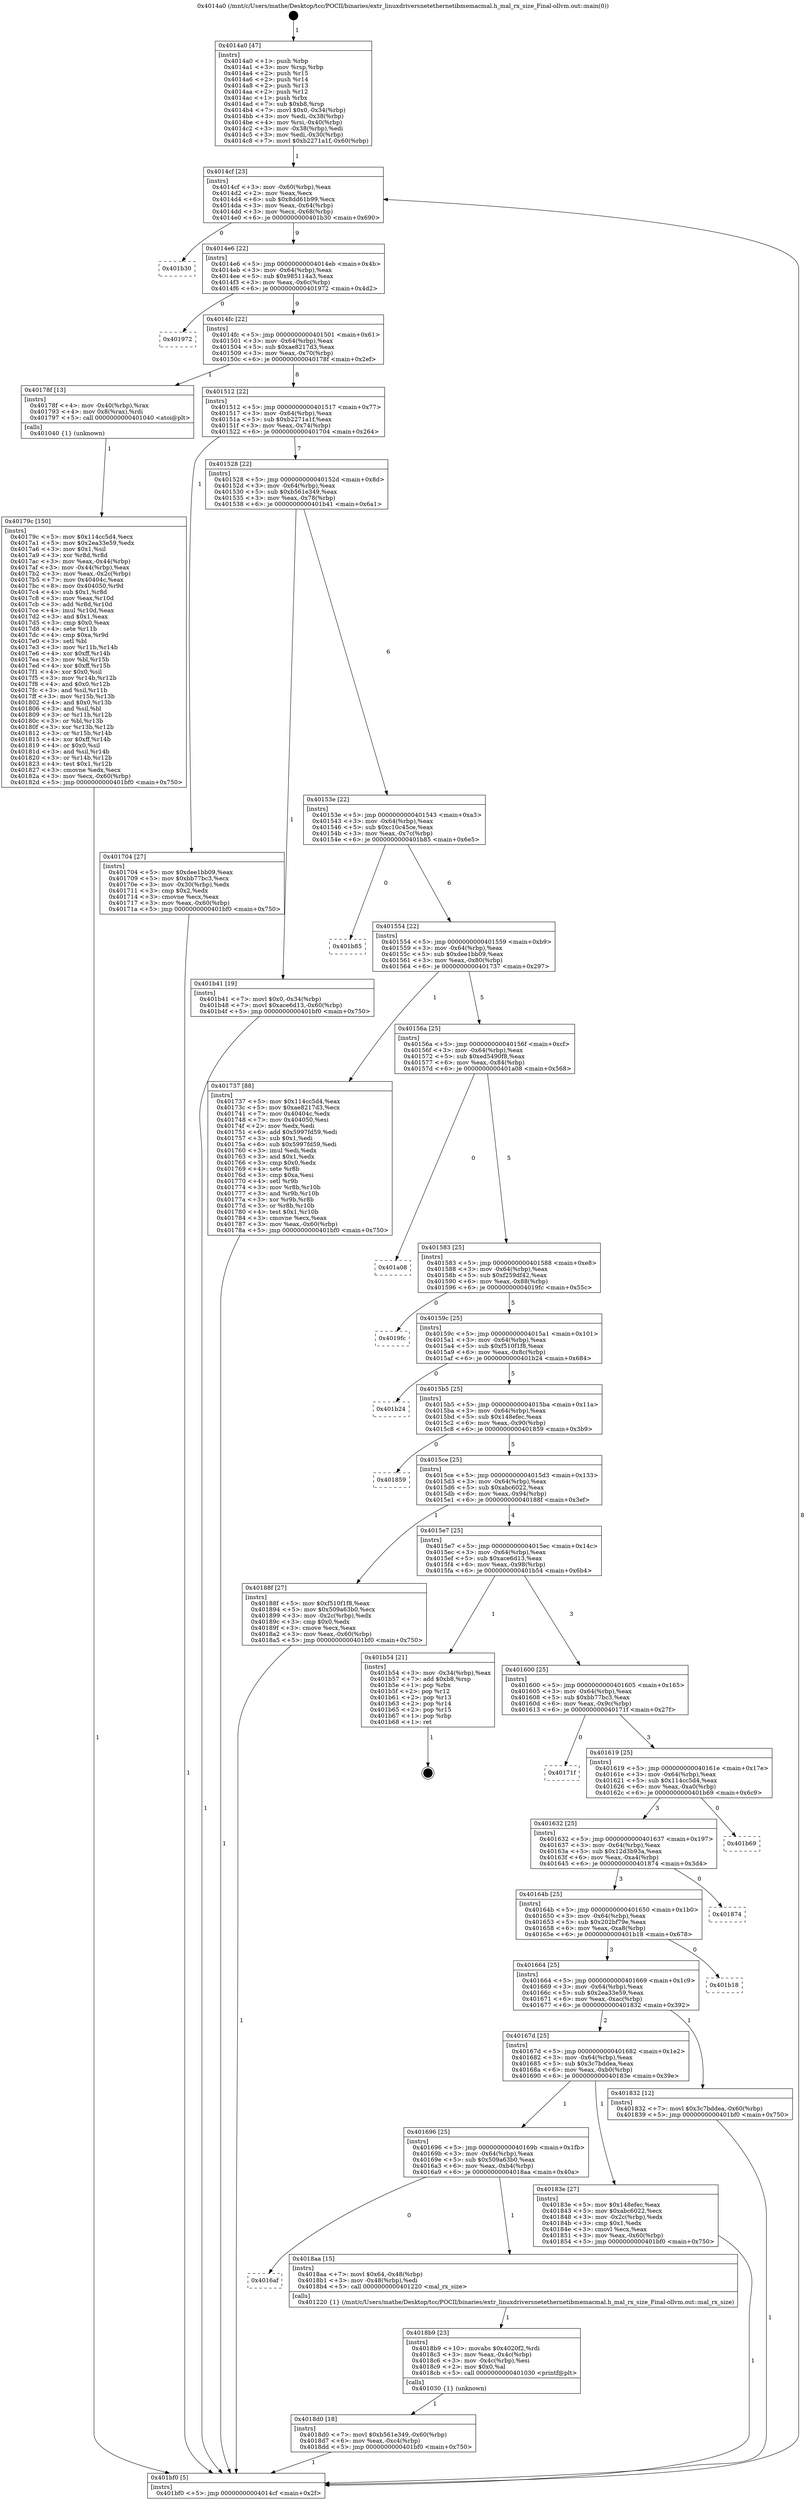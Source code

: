 digraph "0x4014a0" {
  label = "0x4014a0 (/mnt/c/Users/mathe/Desktop/tcc/POCII/binaries/extr_linuxdriversnetethernetibmemacmal.h_mal_rx_size_Final-ollvm.out::main(0))"
  labelloc = "t"
  node[shape=record]

  Entry [label="",width=0.3,height=0.3,shape=circle,fillcolor=black,style=filled]
  "0x4014cf" [label="{
     0x4014cf [23]\l
     | [instrs]\l
     &nbsp;&nbsp;0x4014cf \<+3\>: mov -0x60(%rbp),%eax\l
     &nbsp;&nbsp;0x4014d2 \<+2\>: mov %eax,%ecx\l
     &nbsp;&nbsp;0x4014d4 \<+6\>: sub $0x8dd61b99,%ecx\l
     &nbsp;&nbsp;0x4014da \<+3\>: mov %eax,-0x64(%rbp)\l
     &nbsp;&nbsp;0x4014dd \<+3\>: mov %ecx,-0x68(%rbp)\l
     &nbsp;&nbsp;0x4014e0 \<+6\>: je 0000000000401b30 \<main+0x690\>\l
  }"]
  "0x401b30" [label="{
     0x401b30\l
  }", style=dashed]
  "0x4014e6" [label="{
     0x4014e6 [22]\l
     | [instrs]\l
     &nbsp;&nbsp;0x4014e6 \<+5\>: jmp 00000000004014eb \<main+0x4b\>\l
     &nbsp;&nbsp;0x4014eb \<+3\>: mov -0x64(%rbp),%eax\l
     &nbsp;&nbsp;0x4014ee \<+5\>: sub $0x985114a3,%eax\l
     &nbsp;&nbsp;0x4014f3 \<+3\>: mov %eax,-0x6c(%rbp)\l
     &nbsp;&nbsp;0x4014f6 \<+6\>: je 0000000000401972 \<main+0x4d2\>\l
  }"]
  Exit [label="",width=0.3,height=0.3,shape=circle,fillcolor=black,style=filled,peripheries=2]
  "0x401972" [label="{
     0x401972\l
  }", style=dashed]
  "0x4014fc" [label="{
     0x4014fc [22]\l
     | [instrs]\l
     &nbsp;&nbsp;0x4014fc \<+5\>: jmp 0000000000401501 \<main+0x61\>\l
     &nbsp;&nbsp;0x401501 \<+3\>: mov -0x64(%rbp),%eax\l
     &nbsp;&nbsp;0x401504 \<+5\>: sub $0xae8217d3,%eax\l
     &nbsp;&nbsp;0x401509 \<+3\>: mov %eax,-0x70(%rbp)\l
     &nbsp;&nbsp;0x40150c \<+6\>: je 000000000040178f \<main+0x2ef\>\l
  }"]
  "0x4018d0" [label="{
     0x4018d0 [18]\l
     | [instrs]\l
     &nbsp;&nbsp;0x4018d0 \<+7\>: movl $0xb561e349,-0x60(%rbp)\l
     &nbsp;&nbsp;0x4018d7 \<+6\>: mov %eax,-0xc4(%rbp)\l
     &nbsp;&nbsp;0x4018dd \<+5\>: jmp 0000000000401bf0 \<main+0x750\>\l
  }"]
  "0x40178f" [label="{
     0x40178f [13]\l
     | [instrs]\l
     &nbsp;&nbsp;0x40178f \<+4\>: mov -0x40(%rbp),%rax\l
     &nbsp;&nbsp;0x401793 \<+4\>: mov 0x8(%rax),%rdi\l
     &nbsp;&nbsp;0x401797 \<+5\>: call 0000000000401040 \<atoi@plt\>\l
     | [calls]\l
     &nbsp;&nbsp;0x401040 \{1\} (unknown)\l
  }"]
  "0x401512" [label="{
     0x401512 [22]\l
     | [instrs]\l
     &nbsp;&nbsp;0x401512 \<+5\>: jmp 0000000000401517 \<main+0x77\>\l
     &nbsp;&nbsp;0x401517 \<+3\>: mov -0x64(%rbp),%eax\l
     &nbsp;&nbsp;0x40151a \<+5\>: sub $0xb2271a1f,%eax\l
     &nbsp;&nbsp;0x40151f \<+3\>: mov %eax,-0x74(%rbp)\l
     &nbsp;&nbsp;0x401522 \<+6\>: je 0000000000401704 \<main+0x264\>\l
  }"]
  "0x4018b9" [label="{
     0x4018b9 [23]\l
     | [instrs]\l
     &nbsp;&nbsp;0x4018b9 \<+10\>: movabs $0x4020f2,%rdi\l
     &nbsp;&nbsp;0x4018c3 \<+3\>: mov %eax,-0x4c(%rbp)\l
     &nbsp;&nbsp;0x4018c6 \<+3\>: mov -0x4c(%rbp),%esi\l
     &nbsp;&nbsp;0x4018c9 \<+2\>: mov $0x0,%al\l
     &nbsp;&nbsp;0x4018cb \<+5\>: call 0000000000401030 \<printf@plt\>\l
     | [calls]\l
     &nbsp;&nbsp;0x401030 \{1\} (unknown)\l
  }"]
  "0x401704" [label="{
     0x401704 [27]\l
     | [instrs]\l
     &nbsp;&nbsp;0x401704 \<+5\>: mov $0xdee1bb09,%eax\l
     &nbsp;&nbsp;0x401709 \<+5\>: mov $0xbb77bc3,%ecx\l
     &nbsp;&nbsp;0x40170e \<+3\>: mov -0x30(%rbp),%edx\l
     &nbsp;&nbsp;0x401711 \<+3\>: cmp $0x2,%edx\l
     &nbsp;&nbsp;0x401714 \<+3\>: cmovne %ecx,%eax\l
     &nbsp;&nbsp;0x401717 \<+3\>: mov %eax,-0x60(%rbp)\l
     &nbsp;&nbsp;0x40171a \<+5\>: jmp 0000000000401bf0 \<main+0x750\>\l
  }"]
  "0x401528" [label="{
     0x401528 [22]\l
     | [instrs]\l
     &nbsp;&nbsp;0x401528 \<+5\>: jmp 000000000040152d \<main+0x8d\>\l
     &nbsp;&nbsp;0x40152d \<+3\>: mov -0x64(%rbp),%eax\l
     &nbsp;&nbsp;0x401530 \<+5\>: sub $0xb561e349,%eax\l
     &nbsp;&nbsp;0x401535 \<+3\>: mov %eax,-0x78(%rbp)\l
     &nbsp;&nbsp;0x401538 \<+6\>: je 0000000000401b41 \<main+0x6a1\>\l
  }"]
  "0x401bf0" [label="{
     0x401bf0 [5]\l
     | [instrs]\l
     &nbsp;&nbsp;0x401bf0 \<+5\>: jmp 00000000004014cf \<main+0x2f\>\l
  }"]
  "0x4014a0" [label="{
     0x4014a0 [47]\l
     | [instrs]\l
     &nbsp;&nbsp;0x4014a0 \<+1\>: push %rbp\l
     &nbsp;&nbsp;0x4014a1 \<+3\>: mov %rsp,%rbp\l
     &nbsp;&nbsp;0x4014a4 \<+2\>: push %r15\l
     &nbsp;&nbsp;0x4014a6 \<+2\>: push %r14\l
     &nbsp;&nbsp;0x4014a8 \<+2\>: push %r13\l
     &nbsp;&nbsp;0x4014aa \<+2\>: push %r12\l
     &nbsp;&nbsp;0x4014ac \<+1\>: push %rbx\l
     &nbsp;&nbsp;0x4014ad \<+7\>: sub $0xb8,%rsp\l
     &nbsp;&nbsp;0x4014b4 \<+7\>: movl $0x0,-0x34(%rbp)\l
     &nbsp;&nbsp;0x4014bb \<+3\>: mov %edi,-0x38(%rbp)\l
     &nbsp;&nbsp;0x4014be \<+4\>: mov %rsi,-0x40(%rbp)\l
     &nbsp;&nbsp;0x4014c2 \<+3\>: mov -0x38(%rbp),%edi\l
     &nbsp;&nbsp;0x4014c5 \<+3\>: mov %edi,-0x30(%rbp)\l
     &nbsp;&nbsp;0x4014c8 \<+7\>: movl $0xb2271a1f,-0x60(%rbp)\l
  }"]
  "0x4016af" [label="{
     0x4016af\l
  }", style=dashed]
  "0x401b41" [label="{
     0x401b41 [19]\l
     | [instrs]\l
     &nbsp;&nbsp;0x401b41 \<+7\>: movl $0x0,-0x34(%rbp)\l
     &nbsp;&nbsp;0x401b48 \<+7\>: movl $0xace6d13,-0x60(%rbp)\l
     &nbsp;&nbsp;0x401b4f \<+5\>: jmp 0000000000401bf0 \<main+0x750\>\l
  }"]
  "0x40153e" [label="{
     0x40153e [22]\l
     | [instrs]\l
     &nbsp;&nbsp;0x40153e \<+5\>: jmp 0000000000401543 \<main+0xa3\>\l
     &nbsp;&nbsp;0x401543 \<+3\>: mov -0x64(%rbp),%eax\l
     &nbsp;&nbsp;0x401546 \<+5\>: sub $0xc10c45ce,%eax\l
     &nbsp;&nbsp;0x40154b \<+3\>: mov %eax,-0x7c(%rbp)\l
     &nbsp;&nbsp;0x40154e \<+6\>: je 0000000000401b85 \<main+0x6e5\>\l
  }"]
  "0x4018aa" [label="{
     0x4018aa [15]\l
     | [instrs]\l
     &nbsp;&nbsp;0x4018aa \<+7\>: movl $0x64,-0x48(%rbp)\l
     &nbsp;&nbsp;0x4018b1 \<+3\>: mov -0x48(%rbp),%edi\l
     &nbsp;&nbsp;0x4018b4 \<+5\>: call 0000000000401220 \<mal_rx_size\>\l
     | [calls]\l
     &nbsp;&nbsp;0x401220 \{1\} (/mnt/c/Users/mathe/Desktop/tcc/POCII/binaries/extr_linuxdriversnetethernetibmemacmal.h_mal_rx_size_Final-ollvm.out::mal_rx_size)\l
  }"]
  "0x401b85" [label="{
     0x401b85\l
  }", style=dashed]
  "0x401554" [label="{
     0x401554 [22]\l
     | [instrs]\l
     &nbsp;&nbsp;0x401554 \<+5\>: jmp 0000000000401559 \<main+0xb9\>\l
     &nbsp;&nbsp;0x401559 \<+3\>: mov -0x64(%rbp),%eax\l
     &nbsp;&nbsp;0x40155c \<+5\>: sub $0xdee1bb09,%eax\l
     &nbsp;&nbsp;0x401561 \<+3\>: mov %eax,-0x80(%rbp)\l
     &nbsp;&nbsp;0x401564 \<+6\>: je 0000000000401737 \<main+0x297\>\l
  }"]
  "0x401696" [label="{
     0x401696 [25]\l
     | [instrs]\l
     &nbsp;&nbsp;0x401696 \<+5\>: jmp 000000000040169b \<main+0x1fb\>\l
     &nbsp;&nbsp;0x40169b \<+3\>: mov -0x64(%rbp),%eax\l
     &nbsp;&nbsp;0x40169e \<+5\>: sub $0x509a63b0,%eax\l
     &nbsp;&nbsp;0x4016a3 \<+6\>: mov %eax,-0xb4(%rbp)\l
     &nbsp;&nbsp;0x4016a9 \<+6\>: je 00000000004018aa \<main+0x40a\>\l
  }"]
  "0x401737" [label="{
     0x401737 [88]\l
     | [instrs]\l
     &nbsp;&nbsp;0x401737 \<+5\>: mov $0x114cc5d4,%eax\l
     &nbsp;&nbsp;0x40173c \<+5\>: mov $0xae8217d3,%ecx\l
     &nbsp;&nbsp;0x401741 \<+7\>: mov 0x40404c,%edx\l
     &nbsp;&nbsp;0x401748 \<+7\>: mov 0x404050,%esi\l
     &nbsp;&nbsp;0x40174f \<+2\>: mov %edx,%edi\l
     &nbsp;&nbsp;0x401751 \<+6\>: add $0x5997fd59,%edi\l
     &nbsp;&nbsp;0x401757 \<+3\>: sub $0x1,%edi\l
     &nbsp;&nbsp;0x40175a \<+6\>: sub $0x5997fd59,%edi\l
     &nbsp;&nbsp;0x401760 \<+3\>: imul %edi,%edx\l
     &nbsp;&nbsp;0x401763 \<+3\>: and $0x1,%edx\l
     &nbsp;&nbsp;0x401766 \<+3\>: cmp $0x0,%edx\l
     &nbsp;&nbsp;0x401769 \<+4\>: sete %r8b\l
     &nbsp;&nbsp;0x40176d \<+3\>: cmp $0xa,%esi\l
     &nbsp;&nbsp;0x401770 \<+4\>: setl %r9b\l
     &nbsp;&nbsp;0x401774 \<+3\>: mov %r8b,%r10b\l
     &nbsp;&nbsp;0x401777 \<+3\>: and %r9b,%r10b\l
     &nbsp;&nbsp;0x40177a \<+3\>: xor %r9b,%r8b\l
     &nbsp;&nbsp;0x40177d \<+3\>: or %r8b,%r10b\l
     &nbsp;&nbsp;0x401780 \<+4\>: test $0x1,%r10b\l
     &nbsp;&nbsp;0x401784 \<+3\>: cmovne %ecx,%eax\l
     &nbsp;&nbsp;0x401787 \<+3\>: mov %eax,-0x60(%rbp)\l
     &nbsp;&nbsp;0x40178a \<+5\>: jmp 0000000000401bf0 \<main+0x750\>\l
  }"]
  "0x40156a" [label="{
     0x40156a [25]\l
     | [instrs]\l
     &nbsp;&nbsp;0x40156a \<+5\>: jmp 000000000040156f \<main+0xcf\>\l
     &nbsp;&nbsp;0x40156f \<+3\>: mov -0x64(%rbp),%eax\l
     &nbsp;&nbsp;0x401572 \<+5\>: sub $0xed5490f8,%eax\l
     &nbsp;&nbsp;0x401577 \<+6\>: mov %eax,-0x84(%rbp)\l
     &nbsp;&nbsp;0x40157d \<+6\>: je 0000000000401a08 \<main+0x568\>\l
  }"]
  "0x40179c" [label="{
     0x40179c [150]\l
     | [instrs]\l
     &nbsp;&nbsp;0x40179c \<+5\>: mov $0x114cc5d4,%ecx\l
     &nbsp;&nbsp;0x4017a1 \<+5\>: mov $0x2ea33e59,%edx\l
     &nbsp;&nbsp;0x4017a6 \<+3\>: mov $0x1,%sil\l
     &nbsp;&nbsp;0x4017a9 \<+3\>: xor %r8d,%r8d\l
     &nbsp;&nbsp;0x4017ac \<+3\>: mov %eax,-0x44(%rbp)\l
     &nbsp;&nbsp;0x4017af \<+3\>: mov -0x44(%rbp),%eax\l
     &nbsp;&nbsp;0x4017b2 \<+3\>: mov %eax,-0x2c(%rbp)\l
     &nbsp;&nbsp;0x4017b5 \<+7\>: mov 0x40404c,%eax\l
     &nbsp;&nbsp;0x4017bc \<+8\>: mov 0x404050,%r9d\l
     &nbsp;&nbsp;0x4017c4 \<+4\>: sub $0x1,%r8d\l
     &nbsp;&nbsp;0x4017c8 \<+3\>: mov %eax,%r10d\l
     &nbsp;&nbsp;0x4017cb \<+3\>: add %r8d,%r10d\l
     &nbsp;&nbsp;0x4017ce \<+4\>: imul %r10d,%eax\l
     &nbsp;&nbsp;0x4017d2 \<+3\>: and $0x1,%eax\l
     &nbsp;&nbsp;0x4017d5 \<+3\>: cmp $0x0,%eax\l
     &nbsp;&nbsp;0x4017d8 \<+4\>: sete %r11b\l
     &nbsp;&nbsp;0x4017dc \<+4\>: cmp $0xa,%r9d\l
     &nbsp;&nbsp;0x4017e0 \<+3\>: setl %bl\l
     &nbsp;&nbsp;0x4017e3 \<+3\>: mov %r11b,%r14b\l
     &nbsp;&nbsp;0x4017e6 \<+4\>: xor $0xff,%r14b\l
     &nbsp;&nbsp;0x4017ea \<+3\>: mov %bl,%r15b\l
     &nbsp;&nbsp;0x4017ed \<+4\>: xor $0xff,%r15b\l
     &nbsp;&nbsp;0x4017f1 \<+4\>: xor $0x0,%sil\l
     &nbsp;&nbsp;0x4017f5 \<+3\>: mov %r14b,%r12b\l
     &nbsp;&nbsp;0x4017f8 \<+4\>: and $0x0,%r12b\l
     &nbsp;&nbsp;0x4017fc \<+3\>: and %sil,%r11b\l
     &nbsp;&nbsp;0x4017ff \<+3\>: mov %r15b,%r13b\l
     &nbsp;&nbsp;0x401802 \<+4\>: and $0x0,%r13b\l
     &nbsp;&nbsp;0x401806 \<+3\>: and %sil,%bl\l
     &nbsp;&nbsp;0x401809 \<+3\>: or %r11b,%r12b\l
     &nbsp;&nbsp;0x40180c \<+3\>: or %bl,%r13b\l
     &nbsp;&nbsp;0x40180f \<+3\>: xor %r13b,%r12b\l
     &nbsp;&nbsp;0x401812 \<+3\>: or %r15b,%r14b\l
     &nbsp;&nbsp;0x401815 \<+4\>: xor $0xff,%r14b\l
     &nbsp;&nbsp;0x401819 \<+4\>: or $0x0,%sil\l
     &nbsp;&nbsp;0x40181d \<+3\>: and %sil,%r14b\l
     &nbsp;&nbsp;0x401820 \<+3\>: or %r14b,%r12b\l
     &nbsp;&nbsp;0x401823 \<+4\>: test $0x1,%r12b\l
     &nbsp;&nbsp;0x401827 \<+3\>: cmovne %edx,%ecx\l
     &nbsp;&nbsp;0x40182a \<+3\>: mov %ecx,-0x60(%rbp)\l
     &nbsp;&nbsp;0x40182d \<+5\>: jmp 0000000000401bf0 \<main+0x750\>\l
  }"]
  "0x40183e" [label="{
     0x40183e [27]\l
     | [instrs]\l
     &nbsp;&nbsp;0x40183e \<+5\>: mov $0x148efec,%eax\l
     &nbsp;&nbsp;0x401843 \<+5\>: mov $0xabc6022,%ecx\l
     &nbsp;&nbsp;0x401848 \<+3\>: mov -0x2c(%rbp),%edx\l
     &nbsp;&nbsp;0x40184b \<+3\>: cmp $0x1,%edx\l
     &nbsp;&nbsp;0x40184e \<+3\>: cmovl %ecx,%eax\l
     &nbsp;&nbsp;0x401851 \<+3\>: mov %eax,-0x60(%rbp)\l
     &nbsp;&nbsp;0x401854 \<+5\>: jmp 0000000000401bf0 \<main+0x750\>\l
  }"]
  "0x401a08" [label="{
     0x401a08\l
  }", style=dashed]
  "0x401583" [label="{
     0x401583 [25]\l
     | [instrs]\l
     &nbsp;&nbsp;0x401583 \<+5\>: jmp 0000000000401588 \<main+0xe8\>\l
     &nbsp;&nbsp;0x401588 \<+3\>: mov -0x64(%rbp),%eax\l
     &nbsp;&nbsp;0x40158b \<+5\>: sub $0xf259df42,%eax\l
     &nbsp;&nbsp;0x401590 \<+6\>: mov %eax,-0x88(%rbp)\l
     &nbsp;&nbsp;0x401596 \<+6\>: je 00000000004019fc \<main+0x55c\>\l
  }"]
  "0x40167d" [label="{
     0x40167d [25]\l
     | [instrs]\l
     &nbsp;&nbsp;0x40167d \<+5\>: jmp 0000000000401682 \<main+0x1e2\>\l
     &nbsp;&nbsp;0x401682 \<+3\>: mov -0x64(%rbp),%eax\l
     &nbsp;&nbsp;0x401685 \<+5\>: sub $0x3c7bddea,%eax\l
     &nbsp;&nbsp;0x40168a \<+6\>: mov %eax,-0xb0(%rbp)\l
     &nbsp;&nbsp;0x401690 \<+6\>: je 000000000040183e \<main+0x39e\>\l
  }"]
  "0x4019fc" [label="{
     0x4019fc\l
  }", style=dashed]
  "0x40159c" [label="{
     0x40159c [25]\l
     | [instrs]\l
     &nbsp;&nbsp;0x40159c \<+5\>: jmp 00000000004015a1 \<main+0x101\>\l
     &nbsp;&nbsp;0x4015a1 \<+3\>: mov -0x64(%rbp),%eax\l
     &nbsp;&nbsp;0x4015a4 \<+5\>: sub $0xf510f1f8,%eax\l
     &nbsp;&nbsp;0x4015a9 \<+6\>: mov %eax,-0x8c(%rbp)\l
     &nbsp;&nbsp;0x4015af \<+6\>: je 0000000000401b24 \<main+0x684\>\l
  }"]
  "0x401832" [label="{
     0x401832 [12]\l
     | [instrs]\l
     &nbsp;&nbsp;0x401832 \<+7\>: movl $0x3c7bddea,-0x60(%rbp)\l
     &nbsp;&nbsp;0x401839 \<+5\>: jmp 0000000000401bf0 \<main+0x750\>\l
  }"]
  "0x401b24" [label="{
     0x401b24\l
  }", style=dashed]
  "0x4015b5" [label="{
     0x4015b5 [25]\l
     | [instrs]\l
     &nbsp;&nbsp;0x4015b5 \<+5\>: jmp 00000000004015ba \<main+0x11a\>\l
     &nbsp;&nbsp;0x4015ba \<+3\>: mov -0x64(%rbp),%eax\l
     &nbsp;&nbsp;0x4015bd \<+5\>: sub $0x148efec,%eax\l
     &nbsp;&nbsp;0x4015c2 \<+6\>: mov %eax,-0x90(%rbp)\l
     &nbsp;&nbsp;0x4015c8 \<+6\>: je 0000000000401859 \<main+0x3b9\>\l
  }"]
  "0x401664" [label="{
     0x401664 [25]\l
     | [instrs]\l
     &nbsp;&nbsp;0x401664 \<+5\>: jmp 0000000000401669 \<main+0x1c9\>\l
     &nbsp;&nbsp;0x401669 \<+3\>: mov -0x64(%rbp),%eax\l
     &nbsp;&nbsp;0x40166c \<+5\>: sub $0x2ea33e59,%eax\l
     &nbsp;&nbsp;0x401671 \<+6\>: mov %eax,-0xac(%rbp)\l
     &nbsp;&nbsp;0x401677 \<+6\>: je 0000000000401832 \<main+0x392\>\l
  }"]
  "0x401859" [label="{
     0x401859\l
  }", style=dashed]
  "0x4015ce" [label="{
     0x4015ce [25]\l
     | [instrs]\l
     &nbsp;&nbsp;0x4015ce \<+5\>: jmp 00000000004015d3 \<main+0x133\>\l
     &nbsp;&nbsp;0x4015d3 \<+3\>: mov -0x64(%rbp),%eax\l
     &nbsp;&nbsp;0x4015d6 \<+5\>: sub $0xabc6022,%eax\l
     &nbsp;&nbsp;0x4015db \<+6\>: mov %eax,-0x94(%rbp)\l
     &nbsp;&nbsp;0x4015e1 \<+6\>: je 000000000040188f \<main+0x3ef\>\l
  }"]
  "0x401b18" [label="{
     0x401b18\l
  }", style=dashed]
  "0x40188f" [label="{
     0x40188f [27]\l
     | [instrs]\l
     &nbsp;&nbsp;0x40188f \<+5\>: mov $0xf510f1f8,%eax\l
     &nbsp;&nbsp;0x401894 \<+5\>: mov $0x509a63b0,%ecx\l
     &nbsp;&nbsp;0x401899 \<+3\>: mov -0x2c(%rbp),%edx\l
     &nbsp;&nbsp;0x40189c \<+3\>: cmp $0x0,%edx\l
     &nbsp;&nbsp;0x40189f \<+3\>: cmove %ecx,%eax\l
     &nbsp;&nbsp;0x4018a2 \<+3\>: mov %eax,-0x60(%rbp)\l
     &nbsp;&nbsp;0x4018a5 \<+5\>: jmp 0000000000401bf0 \<main+0x750\>\l
  }"]
  "0x4015e7" [label="{
     0x4015e7 [25]\l
     | [instrs]\l
     &nbsp;&nbsp;0x4015e7 \<+5\>: jmp 00000000004015ec \<main+0x14c\>\l
     &nbsp;&nbsp;0x4015ec \<+3\>: mov -0x64(%rbp),%eax\l
     &nbsp;&nbsp;0x4015ef \<+5\>: sub $0xace6d13,%eax\l
     &nbsp;&nbsp;0x4015f4 \<+6\>: mov %eax,-0x98(%rbp)\l
     &nbsp;&nbsp;0x4015fa \<+6\>: je 0000000000401b54 \<main+0x6b4\>\l
  }"]
  "0x40164b" [label="{
     0x40164b [25]\l
     | [instrs]\l
     &nbsp;&nbsp;0x40164b \<+5\>: jmp 0000000000401650 \<main+0x1b0\>\l
     &nbsp;&nbsp;0x401650 \<+3\>: mov -0x64(%rbp),%eax\l
     &nbsp;&nbsp;0x401653 \<+5\>: sub $0x202bf79e,%eax\l
     &nbsp;&nbsp;0x401658 \<+6\>: mov %eax,-0xa8(%rbp)\l
     &nbsp;&nbsp;0x40165e \<+6\>: je 0000000000401b18 \<main+0x678\>\l
  }"]
  "0x401b54" [label="{
     0x401b54 [21]\l
     | [instrs]\l
     &nbsp;&nbsp;0x401b54 \<+3\>: mov -0x34(%rbp),%eax\l
     &nbsp;&nbsp;0x401b57 \<+7\>: add $0xb8,%rsp\l
     &nbsp;&nbsp;0x401b5e \<+1\>: pop %rbx\l
     &nbsp;&nbsp;0x401b5f \<+2\>: pop %r12\l
     &nbsp;&nbsp;0x401b61 \<+2\>: pop %r13\l
     &nbsp;&nbsp;0x401b63 \<+2\>: pop %r14\l
     &nbsp;&nbsp;0x401b65 \<+2\>: pop %r15\l
     &nbsp;&nbsp;0x401b67 \<+1\>: pop %rbp\l
     &nbsp;&nbsp;0x401b68 \<+1\>: ret\l
  }"]
  "0x401600" [label="{
     0x401600 [25]\l
     | [instrs]\l
     &nbsp;&nbsp;0x401600 \<+5\>: jmp 0000000000401605 \<main+0x165\>\l
     &nbsp;&nbsp;0x401605 \<+3\>: mov -0x64(%rbp),%eax\l
     &nbsp;&nbsp;0x401608 \<+5\>: sub $0xbb77bc3,%eax\l
     &nbsp;&nbsp;0x40160d \<+6\>: mov %eax,-0x9c(%rbp)\l
     &nbsp;&nbsp;0x401613 \<+6\>: je 000000000040171f \<main+0x27f\>\l
  }"]
  "0x401874" [label="{
     0x401874\l
  }", style=dashed]
  "0x40171f" [label="{
     0x40171f\l
  }", style=dashed]
  "0x401619" [label="{
     0x401619 [25]\l
     | [instrs]\l
     &nbsp;&nbsp;0x401619 \<+5\>: jmp 000000000040161e \<main+0x17e\>\l
     &nbsp;&nbsp;0x40161e \<+3\>: mov -0x64(%rbp),%eax\l
     &nbsp;&nbsp;0x401621 \<+5\>: sub $0x114cc5d4,%eax\l
     &nbsp;&nbsp;0x401626 \<+6\>: mov %eax,-0xa0(%rbp)\l
     &nbsp;&nbsp;0x40162c \<+6\>: je 0000000000401b69 \<main+0x6c9\>\l
  }"]
  "0x401632" [label="{
     0x401632 [25]\l
     | [instrs]\l
     &nbsp;&nbsp;0x401632 \<+5\>: jmp 0000000000401637 \<main+0x197\>\l
     &nbsp;&nbsp;0x401637 \<+3\>: mov -0x64(%rbp),%eax\l
     &nbsp;&nbsp;0x40163a \<+5\>: sub $0x12d3b93a,%eax\l
     &nbsp;&nbsp;0x40163f \<+6\>: mov %eax,-0xa4(%rbp)\l
     &nbsp;&nbsp;0x401645 \<+6\>: je 0000000000401874 \<main+0x3d4\>\l
  }"]
  "0x401b69" [label="{
     0x401b69\l
  }", style=dashed]
  Entry -> "0x4014a0" [label=" 1"]
  "0x4014cf" -> "0x401b30" [label=" 0"]
  "0x4014cf" -> "0x4014e6" [label=" 9"]
  "0x401b54" -> Exit [label=" 1"]
  "0x4014e6" -> "0x401972" [label=" 0"]
  "0x4014e6" -> "0x4014fc" [label=" 9"]
  "0x401b41" -> "0x401bf0" [label=" 1"]
  "0x4014fc" -> "0x40178f" [label=" 1"]
  "0x4014fc" -> "0x401512" [label=" 8"]
  "0x4018d0" -> "0x401bf0" [label=" 1"]
  "0x401512" -> "0x401704" [label=" 1"]
  "0x401512" -> "0x401528" [label=" 7"]
  "0x401704" -> "0x401bf0" [label=" 1"]
  "0x4014a0" -> "0x4014cf" [label=" 1"]
  "0x401bf0" -> "0x4014cf" [label=" 8"]
  "0x4018b9" -> "0x4018d0" [label=" 1"]
  "0x401528" -> "0x401b41" [label=" 1"]
  "0x401528" -> "0x40153e" [label=" 6"]
  "0x4018aa" -> "0x4018b9" [label=" 1"]
  "0x40153e" -> "0x401b85" [label=" 0"]
  "0x40153e" -> "0x401554" [label=" 6"]
  "0x401696" -> "0x4016af" [label=" 0"]
  "0x401554" -> "0x401737" [label=" 1"]
  "0x401554" -> "0x40156a" [label=" 5"]
  "0x401737" -> "0x401bf0" [label=" 1"]
  "0x40178f" -> "0x40179c" [label=" 1"]
  "0x40179c" -> "0x401bf0" [label=" 1"]
  "0x401696" -> "0x4018aa" [label=" 1"]
  "0x40156a" -> "0x401a08" [label=" 0"]
  "0x40156a" -> "0x401583" [label=" 5"]
  "0x40188f" -> "0x401bf0" [label=" 1"]
  "0x401583" -> "0x4019fc" [label=" 0"]
  "0x401583" -> "0x40159c" [label=" 5"]
  "0x40167d" -> "0x401696" [label=" 1"]
  "0x40159c" -> "0x401b24" [label=" 0"]
  "0x40159c" -> "0x4015b5" [label=" 5"]
  "0x40167d" -> "0x40183e" [label=" 1"]
  "0x4015b5" -> "0x401859" [label=" 0"]
  "0x4015b5" -> "0x4015ce" [label=" 5"]
  "0x401832" -> "0x401bf0" [label=" 1"]
  "0x4015ce" -> "0x40188f" [label=" 1"]
  "0x4015ce" -> "0x4015e7" [label=" 4"]
  "0x401664" -> "0x40167d" [label=" 2"]
  "0x4015e7" -> "0x401b54" [label=" 1"]
  "0x4015e7" -> "0x401600" [label=" 3"]
  "0x40183e" -> "0x401bf0" [label=" 1"]
  "0x401600" -> "0x40171f" [label=" 0"]
  "0x401600" -> "0x401619" [label=" 3"]
  "0x40164b" -> "0x401664" [label=" 3"]
  "0x401619" -> "0x401b69" [label=" 0"]
  "0x401619" -> "0x401632" [label=" 3"]
  "0x40164b" -> "0x401b18" [label=" 0"]
  "0x401632" -> "0x401874" [label=" 0"]
  "0x401632" -> "0x40164b" [label=" 3"]
  "0x401664" -> "0x401832" [label=" 1"]
}
